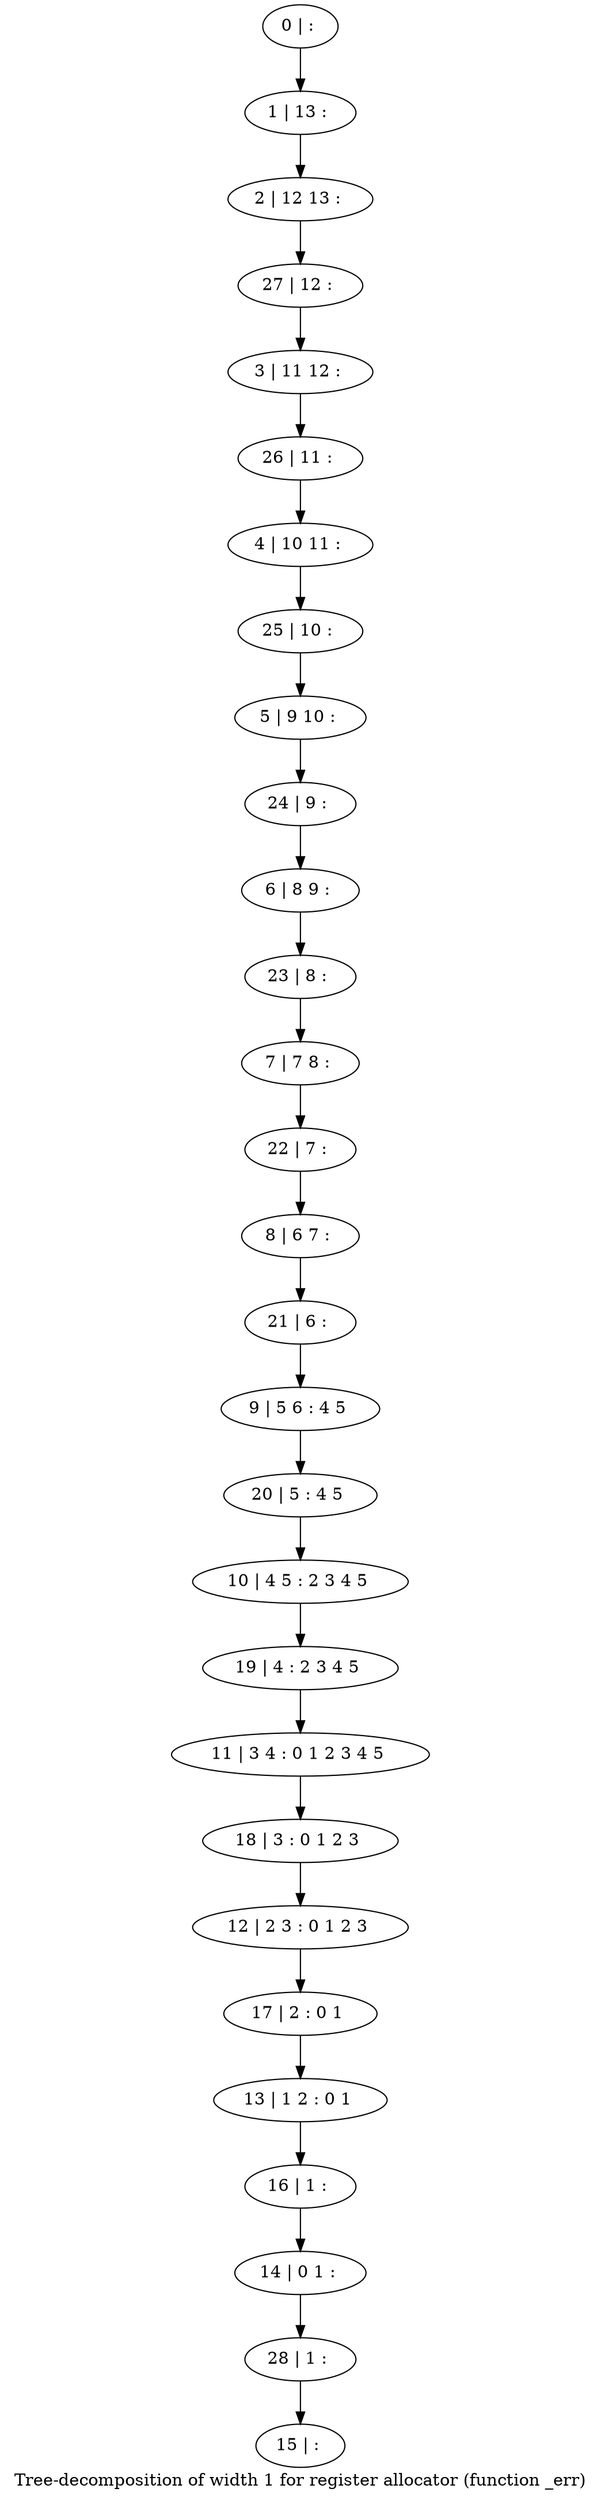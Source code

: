 digraph G {
graph [label="Tree-decomposition of width 1 for register allocator (function _err)"]
0[label="0 | : "];
1[label="1 | 13 : "];
2[label="2 | 12 13 : "];
3[label="3 | 11 12 : "];
4[label="4 | 10 11 : "];
5[label="5 | 9 10 : "];
6[label="6 | 8 9 : "];
7[label="7 | 7 8 : "];
8[label="8 | 6 7 : "];
9[label="9 | 5 6 : 4 5 "];
10[label="10 | 4 5 : 2 3 4 5 "];
11[label="11 | 3 4 : 0 1 2 3 4 5 "];
12[label="12 | 2 3 : 0 1 2 3 "];
13[label="13 | 1 2 : 0 1 "];
14[label="14 | 0 1 : "];
15[label="15 | : "];
16[label="16 | 1 : "];
17[label="17 | 2 : 0 1 "];
18[label="18 | 3 : 0 1 2 3 "];
19[label="19 | 4 : 2 3 4 5 "];
20[label="20 | 5 : 4 5 "];
21[label="21 | 6 : "];
22[label="22 | 7 : "];
23[label="23 | 8 : "];
24[label="24 | 9 : "];
25[label="25 | 10 : "];
26[label="26 | 11 : "];
27[label="27 | 12 : "];
28[label="28 | 1 : "];
0->1 ;
1->2 ;
16->14 ;
13->16 ;
17->13 ;
12->17 ;
18->12 ;
11->18 ;
19->11 ;
10->19 ;
20->10 ;
9->20 ;
21->9 ;
8->21 ;
22->8 ;
7->22 ;
23->7 ;
6->23 ;
24->6 ;
5->24 ;
25->5 ;
4->25 ;
26->4 ;
3->26 ;
27->3 ;
2->27 ;
28->15 ;
14->28 ;
}
